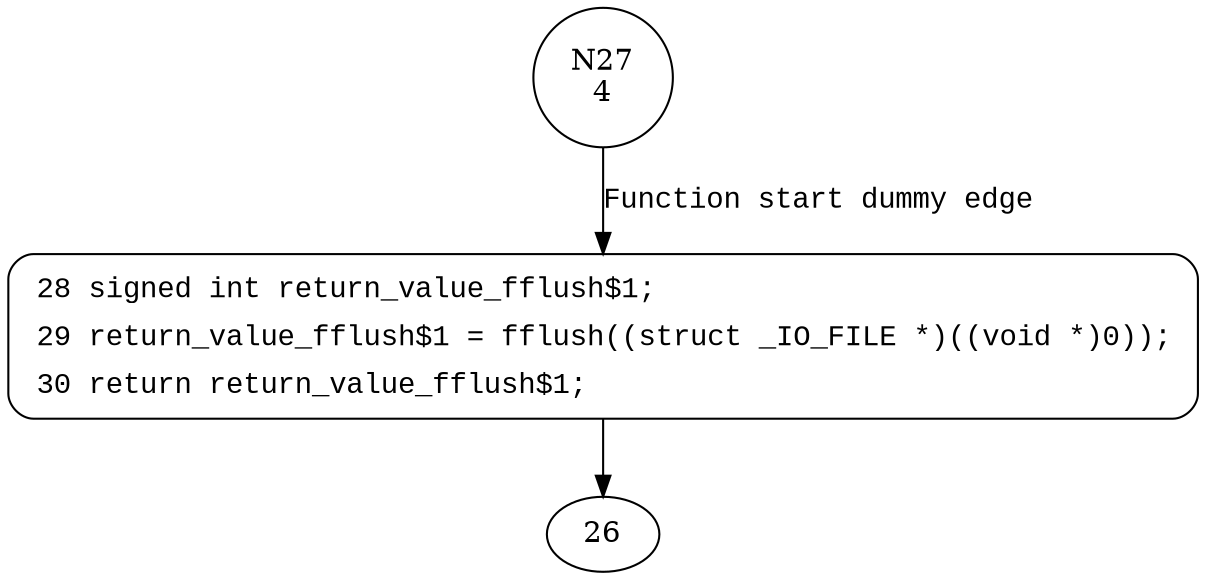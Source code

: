 digraph fflush_all {
27 [shape="circle" label="N27\n4"]
28 [shape="circle" label="N28\n3"]
28 [style="filled,bold" penwidth="1" fillcolor="white" fontname="Courier New" shape="Mrecord" label=<<table border="0" cellborder="0" cellpadding="3" bgcolor="white"><tr><td align="right">28</td><td align="left">signed int return_value_fflush$1;</td></tr><tr><td align="right">29</td><td align="left">return_value_fflush$1 = fflush((struct _IO_FILE *)((void *)0));</td></tr><tr><td align="right">30</td><td align="left">return return_value_fflush$1;</td></tr></table>>]
28 -> 26[label=""]
27 -> 28 [label="Function start dummy edge" fontname="Courier New"]
}